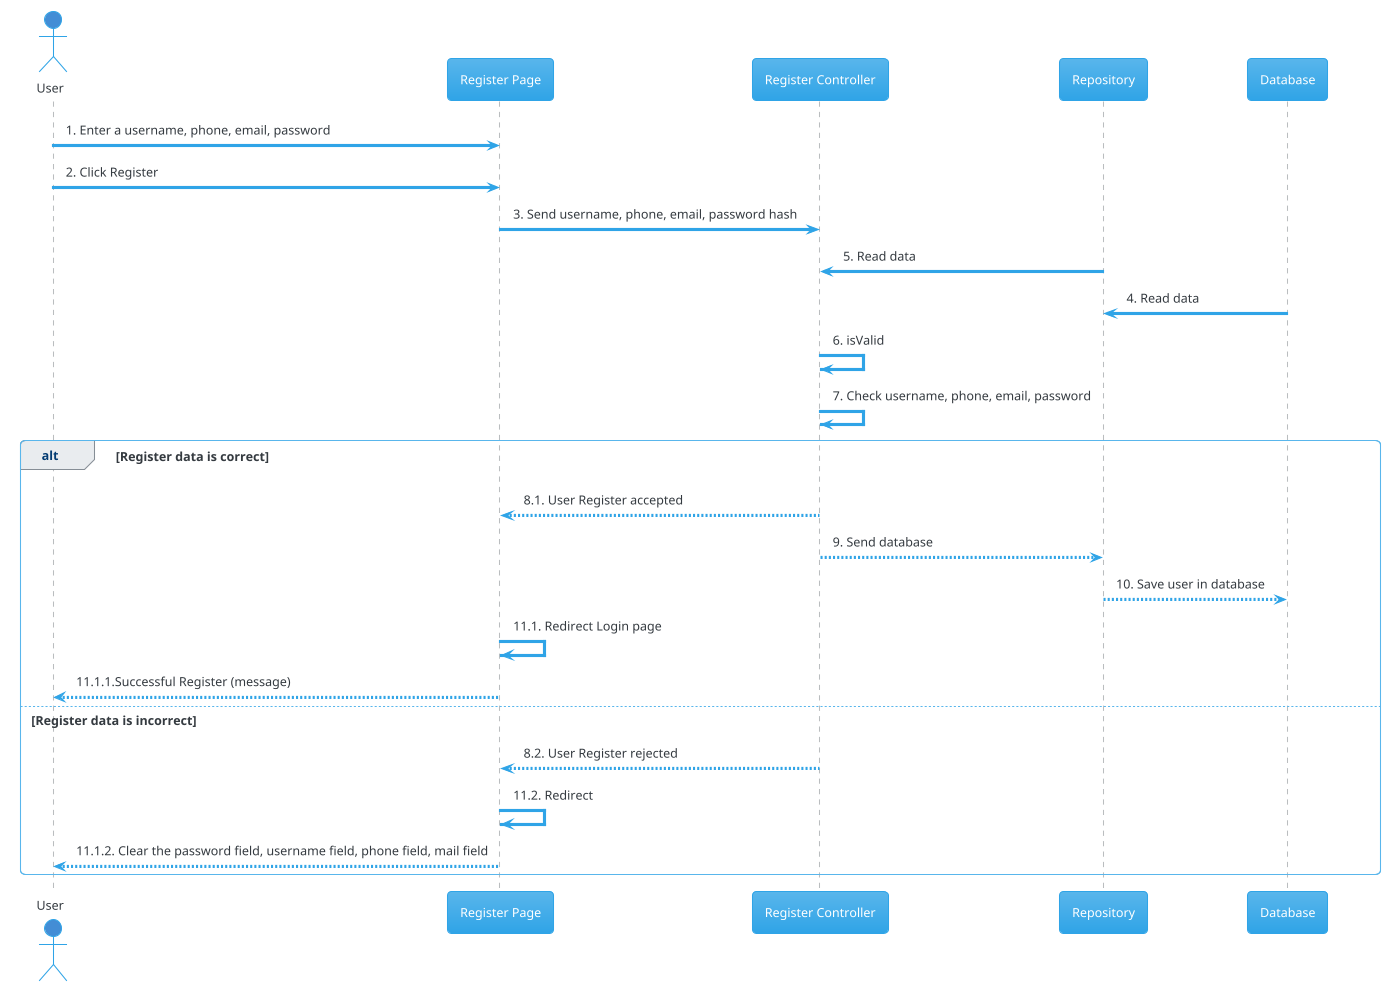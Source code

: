 @startuml
!theme cerulean
actor User #438dd5
participant "Register Page" as Register_page
participant "Register Controller" as Register_controller

User -> Register_page :1. Enter a username, phone, email, password
User -> Register_page :2. Click Register
Register_page -> Register_controller :3. Send username, phone, email, password hash
Repository -> Register_controller :5. Read data
Database -> Repository :4. Read data
Register_controller -> Register_controller :6. isValid
Register_controller -> Register_controller :7. Check username, phone, email, password

alt Register data is correct
	Register_controller --> Register_page :8.1. User Register accepted
	Register_controller --> Repository :9. Send database
	Repository --> Database :10. Save user in database
	Register_page -> Register_page :11.1. Redirect Login page
	Register_page --> User :11.1.1.Successful Register (message)
else Register data is incorrect
	Register_controller --> Register_page :8.2. User Register rejected
	Register_page -> Register_page :11.2. Redirect
	Register_page --> User :11.1.2. Clear the password field, username field, phone field, mail field 
end
@enduml